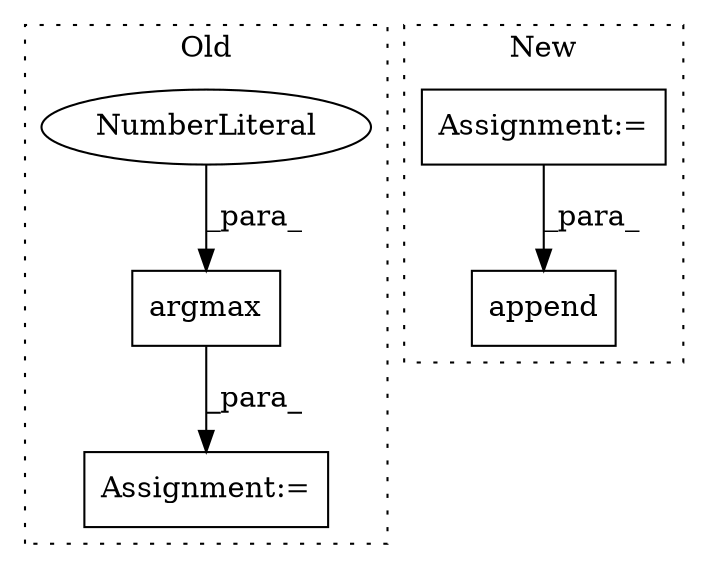 digraph G {
subgraph cluster0 {
1 [label="argmax" a="32" s="6874,6902" l="7,1" shape="box"];
3 [label="Assignment:=" a="7" s="7194" l="94" shape="box"];
4 [label="NumberLiteral" a="34" s="6901" l="1" shape="ellipse"];
label = "Old";
style="dotted";
}
subgraph cluster1 {
2 [label="append" a="32" s="8154,8172" l="7,1" shape="box"];
5 [label="Assignment:=" a="7" s="8069" l="1" shape="box"];
label = "New";
style="dotted";
}
1 -> 3 [label="_para_"];
4 -> 1 [label="_para_"];
5 -> 2 [label="_para_"];
}